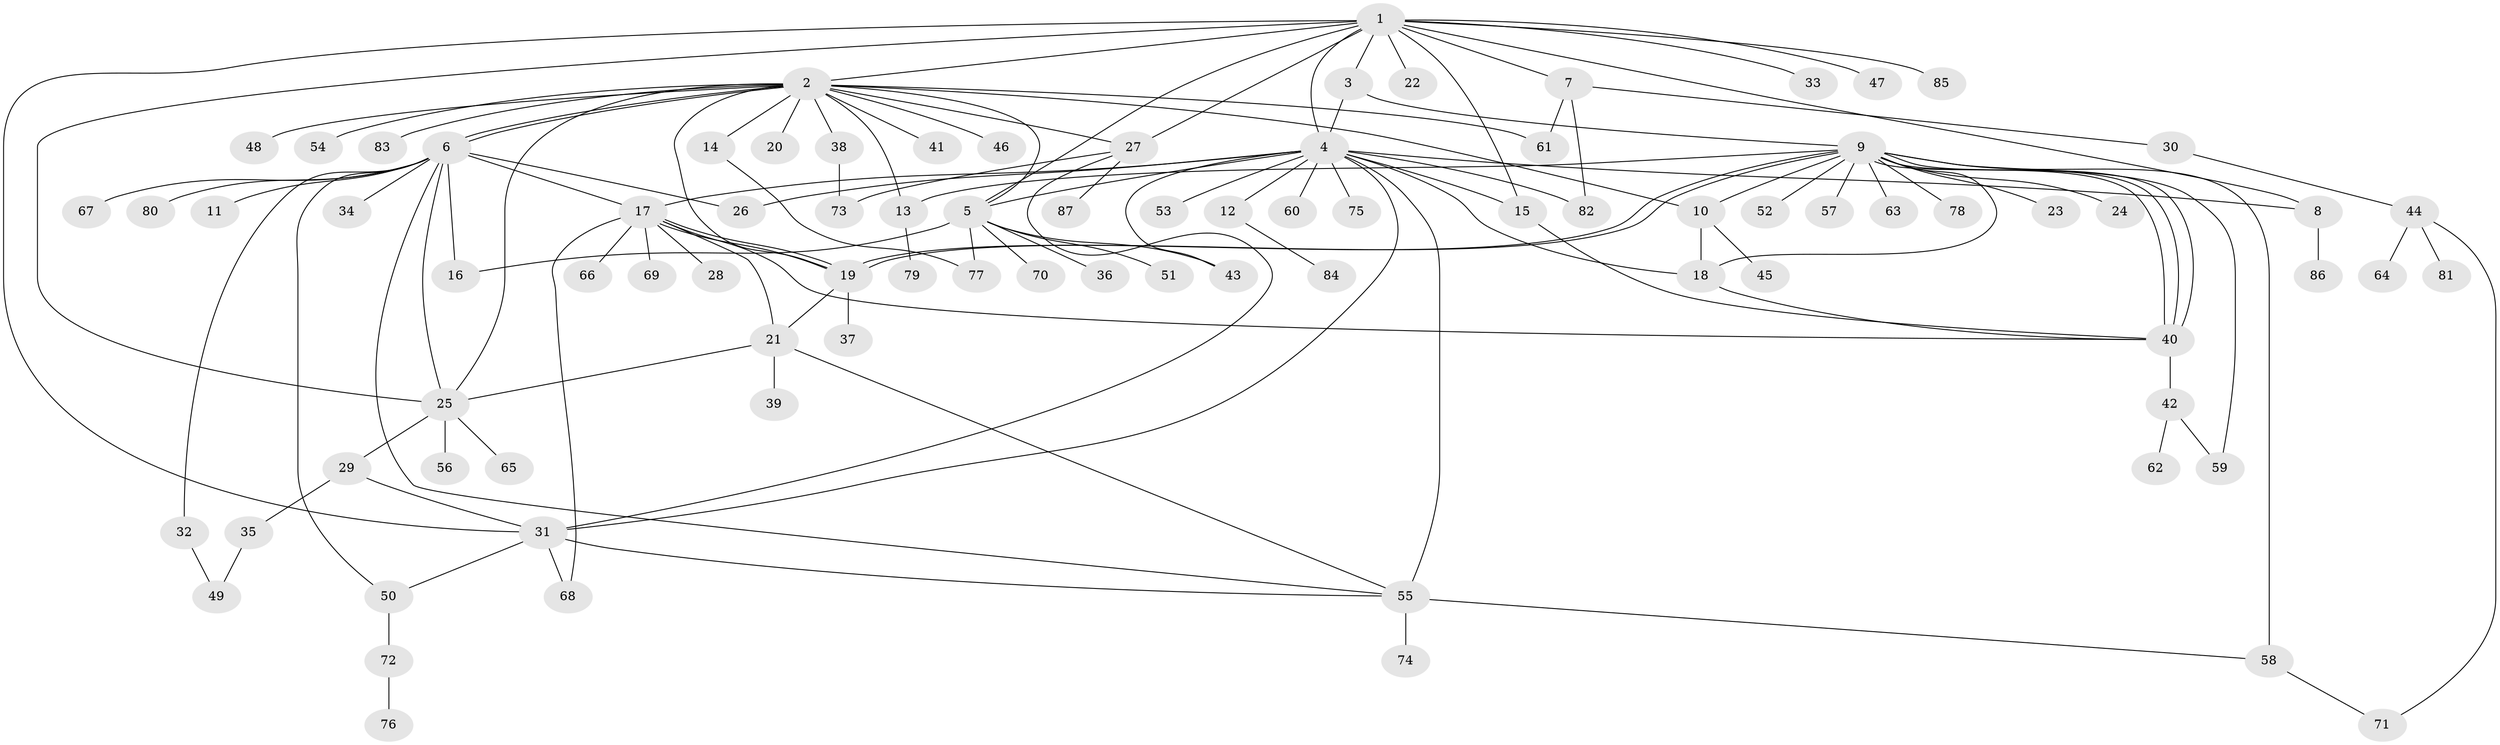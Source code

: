// Generated by graph-tools (version 1.1) at 2025/01/03/09/25 03:01:49]
// undirected, 87 vertices, 130 edges
graph export_dot {
graph [start="1"]
  node [color=gray90,style=filled];
  1;
  2;
  3;
  4;
  5;
  6;
  7;
  8;
  9;
  10;
  11;
  12;
  13;
  14;
  15;
  16;
  17;
  18;
  19;
  20;
  21;
  22;
  23;
  24;
  25;
  26;
  27;
  28;
  29;
  30;
  31;
  32;
  33;
  34;
  35;
  36;
  37;
  38;
  39;
  40;
  41;
  42;
  43;
  44;
  45;
  46;
  47;
  48;
  49;
  50;
  51;
  52;
  53;
  54;
  55;
  56;
  57;
  58;
  59;
  60;
  61;
  62;
  63;
  64;
  65;
  66;
  67;
  68;
  69;
  70;
  71;
  72;
  73;
  74;
  75;
  76;
  77;
  78;
  79;
  80;
  81;
  82;
  83;
  84;
  85;
  86;
  87;
  1 -- 2;
  1 -- 3;
  1 -- 4;
  1 -- 5;
  1 -- 7;
  1 -- 8;
  1 -- 15;
  1 -- 22;
  1 -- 25;
  1 -- 27;
  1 -- 31;
  1 -- 33;
  1 -- 47;
  1 -- 85;
  2 -- 5;
  2 -- 6;
  2 -- 6;
  2 -- 10;
  2 -- 13;
  2 -- 14;
  2 -- 19;
  2 -- 20;
  2 -- 25;
  2 -- 27;
  2 -- 38;
  2 -- 41;
  2 -- 46;
  2 -- 48;
  2 -- 54;
  2 -- 61;
  2 -- 83;
  3 -- 4;
  3 -- 9;
  4 -- 5;
  4 -- 8;
  4 -- 12;
  4 -- 15;
  4 -- 17;
  4 -- 18;
  4 -- 26;
  4 -- 31;
  4 -- 43;
  4 -- 53;
  4 -- 55;
  4 -- 60;
  4 -- 75;
  4 -- 82;
  5 -- 16;
  5 -- 36;
  5 -- 43;
  5 -- 51;
  5 -- 70;
  5 -- 77;
  6 -- 11;
  6 -- 16;
  6 -- 17;
  6 -- 25;
  6 -- 26;
  6 -- 32;
  6 -- 34;
  6 -- 50;
  6 -- 55;
  6 -- 67;
  6 -- 80;
  7 -- 30;
  7 -- 61;
  7 -- 82;
  8 -- 86;
  9 -- 10;
  9 -- 13;
  9 -- 18;
  9 -- 19;
  9 -- 19;
  9 -- 23;
  9 -- 24;
  9 -- 40;
  9 -- 40;
  9 -- 40;
  9 -- 52;
  9 -- 57;
  9 -- 58;
  9 -- 59;
  9 -- 63;
  9 -- 78;
  10 -- 18;
  10 -- 45;
  12 -- 84;
  13 -- 79;
  14 -- 77;
  15 -- 40;
  17 -- 19;
  17 -- 19;
  17 -- 21;
  17 -- 28;
  17 -- 40;
  17 -- 66;
  17 -- 68;
  17 -- 69;
  18 -- 40;
  19 -- 21;
  19 -- 37;
  21 -- 25;
  21 -- 39;
  21 -- 55;
  25 -- 29;
  25 -- 56;
  25 -- 65;
  27 -- 31;
  27 -- 73;
  27 -- 87;
  29 -- 31;
  29 -- 35;
  30 -- 44;
  31 -- 50;
  31 -- 55;
  31 -- 68;
  32 -- 49;
  35 -- 49;
  38 -- 73;
  40 -- 42;
  42 -- 59;
  42 -- 62;
  44 -- 64;
  44 -- 71;
  44 -- 81;
  50 -- 72;
  55 -- 58;
  55 -- 74;
  58 -- 71;
  72 -- 76;
}
